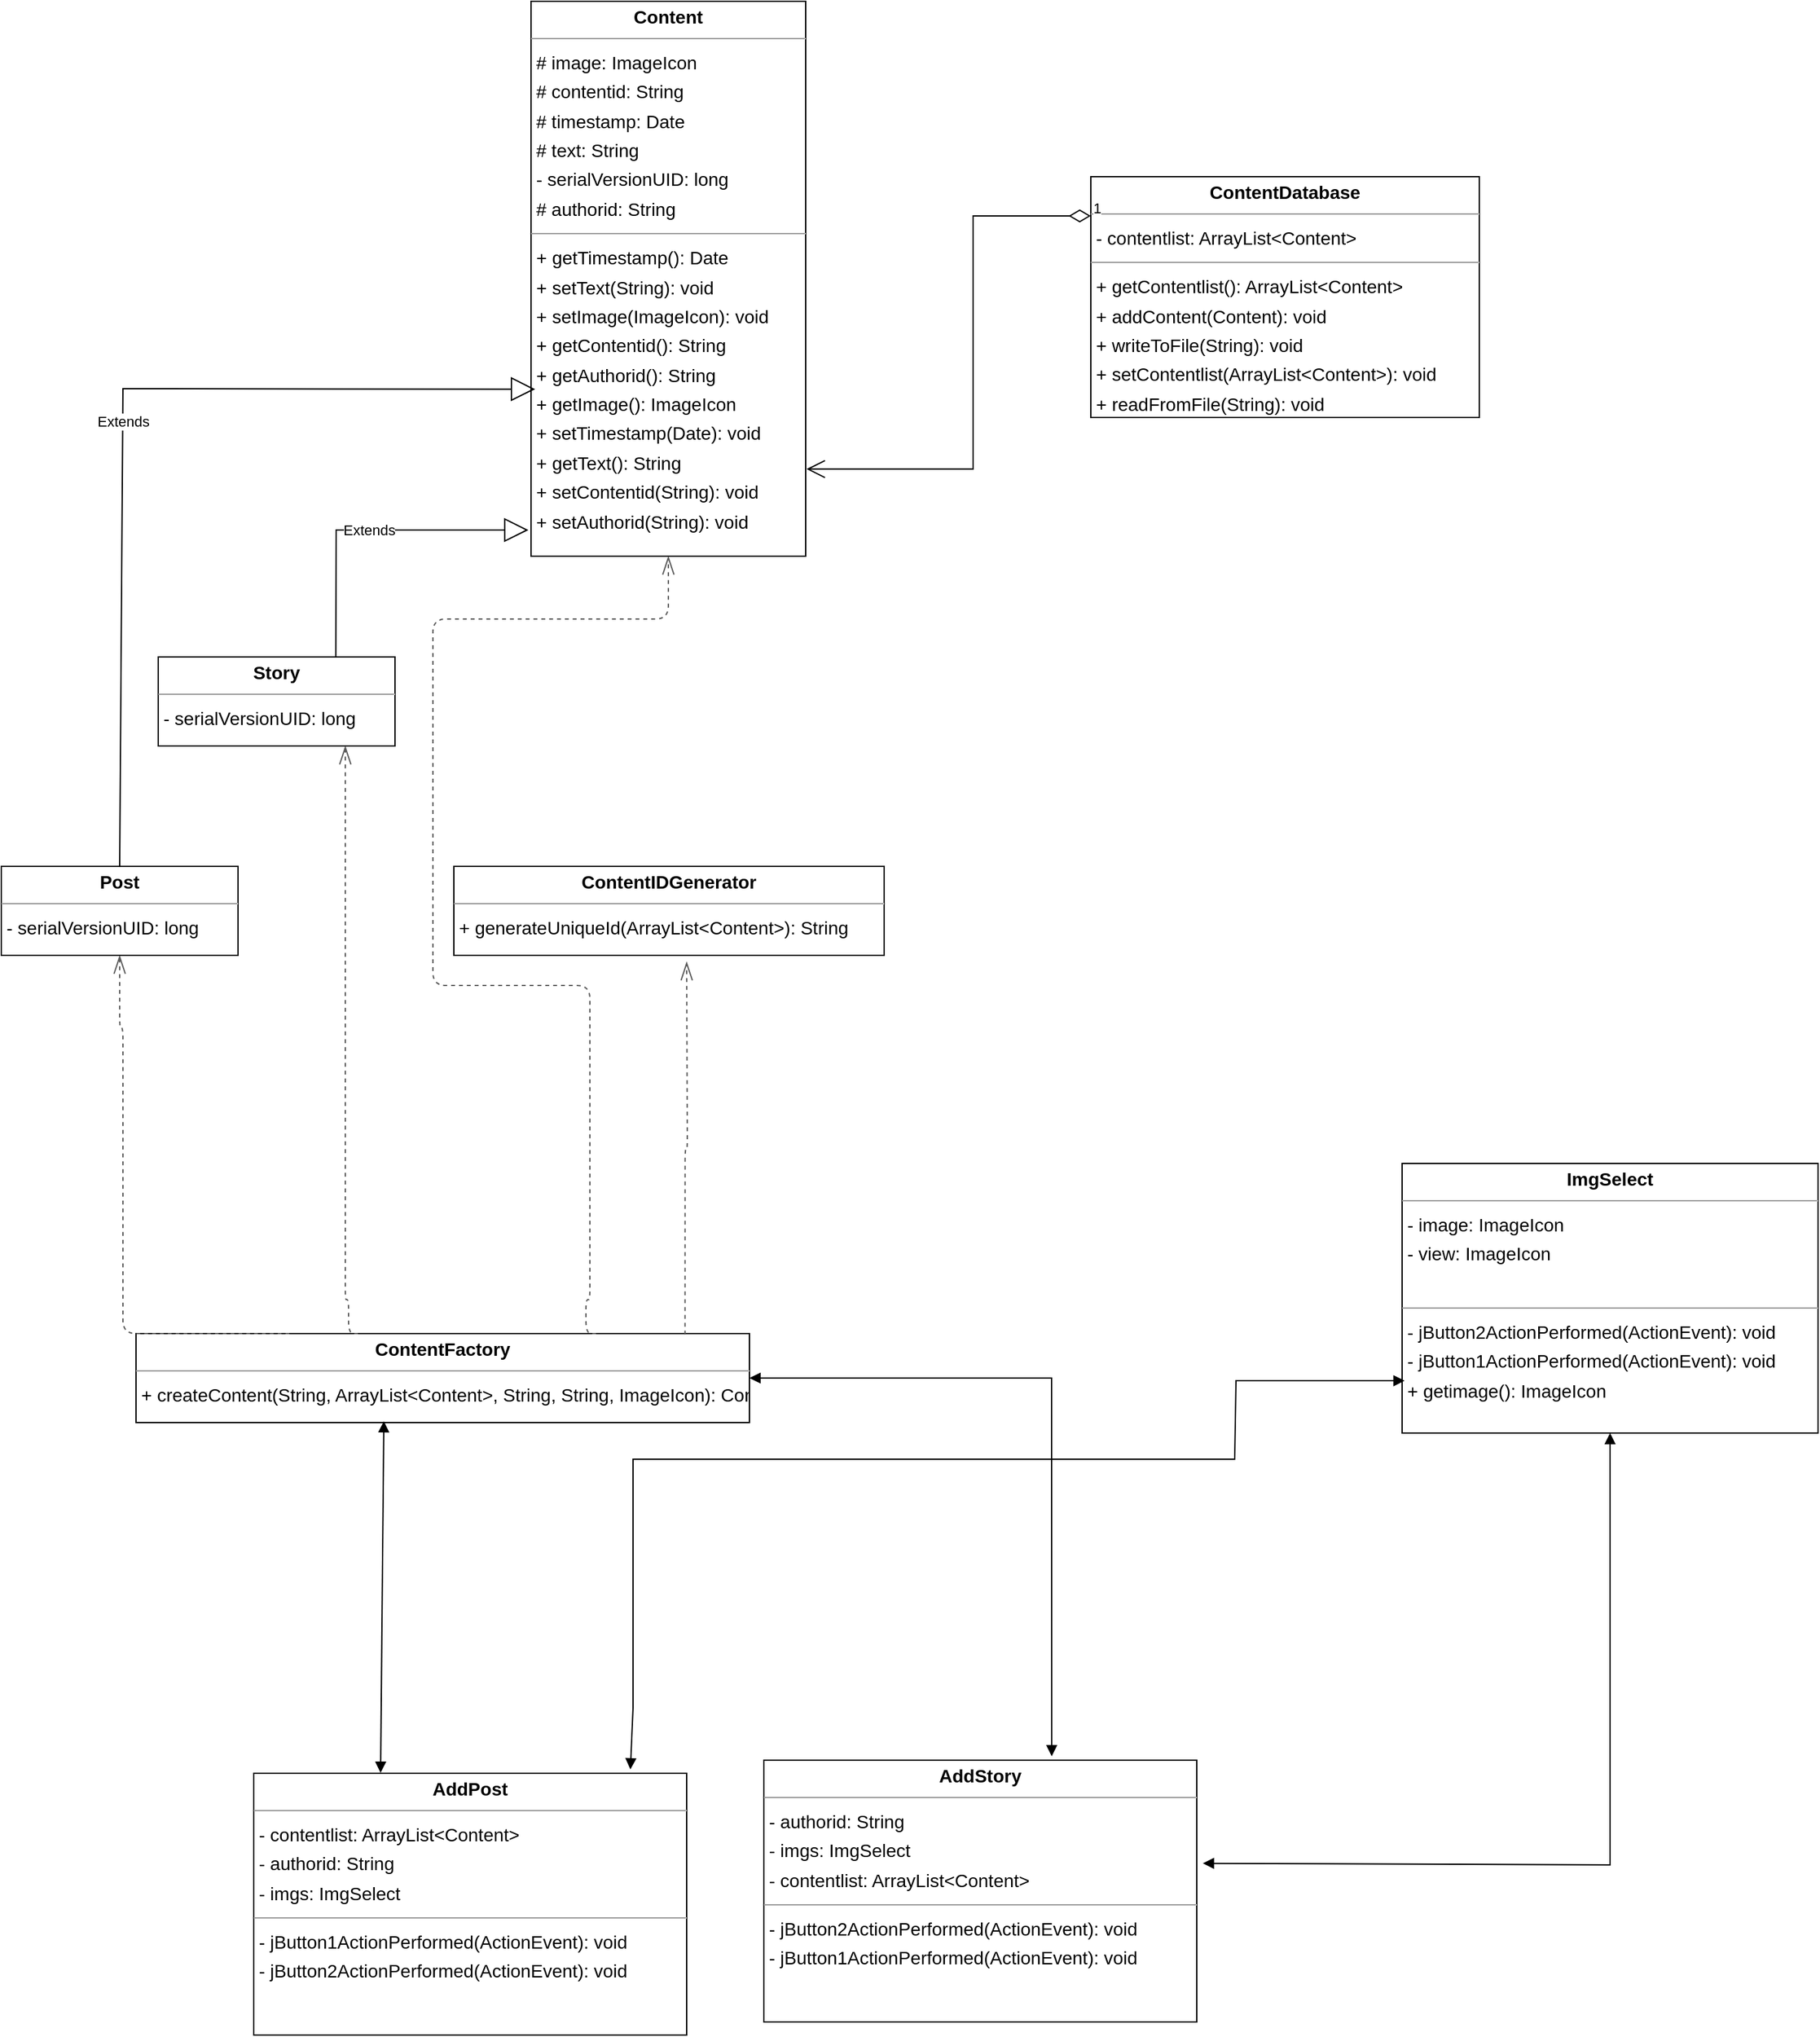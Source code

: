<mxfile version="25.0.1">
  <diagram id="FL4Hog9V0iy4zAlQOF-s" name="Page-1">
    <mxGraphModel dx="1829" dy="641" grid="1" gridSize="10" guides="1" tooltips="1" connect="1" arrows="1" fold="1" page="0" pageScale="1" pageWidth="850" pageHeight="1100" background="none" math="0" shadow="0">
      <root>
        <mxCell id="0" />
        <mxCell id="1" parent="0" />
        <mxCell id="node4" value="&lt;p style=&quot;margin:0px;margin-top:4px;text-align:center;&quot;&gt;&lt;b&gt;AddPost&lt;/b&gt;&lt;/p&gt;&lt;hr size=&quot;1&quot;&gt;&lt;p style=&quot;margin:0 0 0 4px;line-height:1.6;&quot;&gt;- contentlist: ArrayList&amp;lt;Content&amp;gt;&lt;br&gt;- authorid: String&lt;br&gt;- imgs: ImgSelect&lt;br&gt;&lt;/p&gt;&lt;hr size=&quot;1&quot;&gt;&lt;p style=&quot;margin:0 0 0 4px;line-height:1.6;&quot;&gt;- jButton1ActionPerformed(ActionEvent): void&lt;br&gt;- jButton2ActionPerformed(ActionEvent): void&lt;/p&gt;" style="verticalAlign=top;align=left;overflow=fill;fontSize=14;fontFamily=Helvetica;html=1;rounded=0;shadow=0;comic=0;labelBackgroundColor=none;strokeWidth=1;" parent="1" vertex="1">
          <mxGeometry x="90" y="1400" width="331" height="200" as="geometry" />
        </mxCell>
        <mxCell id="node3" value="&lt;p style=&quot;margin:0px;margin-top:4px;text-align:center;&quot;&gt;&lt;b&gt;AddStory&lt;/b&gt;&lt;/p&gt;&lt;hr size=&quot;1&quot;&gt;&lt;p style=&quot;margin:0 0 0 4px;line-height:1.6;&quot;&gt;- authorid: String&lt;br&gt;- imgs: ImgSelect&lt;br&gt;- contentlist: ArrayList&amp;lt;Content&amp;gt;&lt;br&gt;&lt;/p&gt;&lt;hr size=&quot;1&quot;&gt;&lt;p style=&quot;margin:0 0 0 4px;line-height:1.6;&quot;&gt;- jButton2ActionPerformed(ActionEvent): void&lt;br&gt;- jButton1ActionPerformed(ActionEvent): void&lt;br&gt;&lt;/p&gt;" style="verticalAlign=top;align=left;overflow=fill;fontSize=14;fontFamily=Helvetica;html=1;rounded=0;shadow=0;comic=0;labelBackgroundColor=none;strokeWidth=1;" parent="1" vertex="1">
          <mxGeometry x="480" y="1390" width="331" height="200" as="geometry" />
        </mxCell>
        <mxCell id="node0" value="&lt;p style=&quot;margin:0px;margin-top:4px;text-align:center;&quot;&gt;&lt;b&gt;Content&lt;/b&gt;&lt;/p&gt;&lt;hr size=&quot;1&quot;/&gt;&lt;p style=&quot;margin:0 0 0 4px;line-height:1.6;&quot;&gt;# image: ImageIcon&lt;br/&gt;# contentid: String&lt;br/&gt;# timestamp: Date&lt;br/&gt;# text: String&lt;br/&gt;- serialVersionUID: long&lt;br/&gt;# authorid: String&lt;/p&gt;&lt;hr size=&quot;1&quot;/&gt;&lt;p style=&quot;margin:0 0 0 4px;line-height:1.6;&quot;&gt;+ getTimestamp(): Date&lt;br/&gt;+ setText(String): void&lt;br/&gt;+ setImage(ImageIcon): void&lt;br/&gt;+ getContentid(): String&lt;br/&gt;+ getAuthorid(): String&lt;br/&gt;+ getImage(): ImageIcon&lt;br/&gt;+ setTimestamp(Date): void&lt;br/&gt;+ getText(): String&lt;br/&gt;+ setContentid(String): void&lt;br/&gt;+ setAuthorid(String): void&lt;/p&gt;" style="verticalAlign=top;align=left;overflow=fill;fontSize=14;fontFamily=Helvetica;html=1;rounded=0;shadow=0;comic=0;labelBackgroundColor=none;strokeWidth=1;" parent="1" vertex="1">
          <mxGeometry x="302" y="46" width="210" height="424" as="geometry" />
        </mxCell>
        <mxCell id="node6" value="&lt;p style=&quot;margin:0px;margin-top:4px;text-align:center;&quot;&gt;&lt;b&gt;ContentDatabase&lt;/b&gt;&lt;/p&gt;&lt;hr size=&quot;1&quot;/&gt;&lt;p style=&quot;margin:0 0 0 4px;line-height:1.6;&quot;&gt;- contentlist: ArrayList&amp;lt;Content&amp;gt;&lt;/p&gt;&lt;hr size=&quot;1&quot;/&gt;&lt;p style=&quot;margin:0 0 0 4px;line-height:1.6;&quot;&gt;+ getContentlist(): ArrayList&amp;lt;Content&amp;gt;&lt;br/&gt;+ addContent(Content): void&lt;br/&gt;+ writeToFile(String): void&lt;br/&gt;+ setContentlist(ArrayList&amp;lt;Content&amp;gt;): void&lt;br/&gt;+ readFromFile(String): void&lt;/p&gt;" style="verticalAlign=top;align=left;overflow=fill;fontSize=14;fontFamily=Helvetica;html=1;rounded=0;shadow=0;comic=0;labelBackgroundColor=none;strokeWidth=1;" parent="1" vertex="1">
          <mxGeometry x="730" y="180" width="297" height="184" as="geometry" />
        </mxCell>
        <mxCell id="node1" value="&lt;p style=&quot;margin:0px;margin-top:4px;text-align:center;&quot;&gt;&lt;b&gt;ContentFactory&lt;/b&gt;&lt;/p&gt;&lt;hr size=&quot;1&quot;/&gt;&lt;p style=&quot;margin:0 0 0 4px;line-height:1.6;&quot;&gt;+ createContent(String, ArrayList&amp;lt;Content&amp;gt;, String, String, ImageIcon): Content?&lt;/p&gt;" style="verticalAlign=top;align=left;overflow=fill;fontSize=14;fontFamily=Helvetica;html=1;rounded=0;shadow=0;comic=0;labelBackgroundColor=none;strokeWidth=1;" parent="1" vertex="1">
          <mxGeometry y="1064" width="469" height="68" as="geometry" />
        </mxCell>
        <mxCell id="node7" value="&lt;p style=&quot;margin:0px;margin-top:4px;text-align:center;&quot;&gt;&lt;b&gt;ContentIDGenerator&lt;/b&gt;&lt;/p&gt;&lt;hr size=&quot;1&quot;/&gt;&lt;p style=&quot;margin:0 0 0 4px;line-height:1.6;&quot;&gt;+ generateUniqueId(ArrayList&amp;lt;Content&amp;gt;): String&lt;/p&gt;" style="verticalAlign=top;align=left;overflow=fill;fontSize=14;fontFamily=Helvetica;html=1;rounded=0;shadow=0;comic=0;labelBackgroundColor=none;strokeWidth=1;" parent="1" vertex="1">
          <mxGeometry x="243" y="707" width="329" height="68" as="geometry" />
        </mxCell>
        <mxCell id="node5" value="&lt;p style=&quot;margin:0px;margin-top:4px;text-align:center;&quot;&gt;&lt;b&gt;ImgSelect&lt;/b&gt;&lt;/p&gt;&lt;hr size=&quot;1&quot;&gt;&lt;p style=&quot;margin:0 0 0 4px;line-height:1.6;&quot;&gt;- image: ImageIcon&lt;br&gt;- view: ImageIcon&lt;br&gt;&lt;br&gt;&lt;/p&gt;&lt;hr size=&quot;1&quot;&gt;&lt;p style=&quot;margin:0 0 0 4px;line-height:1.6;&quot;&gt;- jButton2ActionPerformed(ActionEvent): void&lt;br&gt;- jButton1ActionPerformed(ActionEvent): void&lt;br&gt;+ getimage(): ImageIcon&lt;br&gt;&lt;/p&gt;" style="verticalAlign=top;align=left;overflow=fill;fontSize=14;fontFamily=Helvetica;html=1;rounded=0;shadow=0;comic=0;labelBackgroundColor=none;strokeWidth=1;" parent="1" vertex="1">
          <mxGeometry x="968" y="934" width="318" height="206" as="geometry" />
        </mxCell>
        <mxCell id="node8" value="&lt;p style=&quot;margin:0px;margin-top:4px;text-align:center;&quot;&gt;&lt;b&gt;Post&lt;/b&gt;&lt;/p&gt;&lt;hr size=&quot;1&quot;/&gt;&lt;p style=&quot;margin:0 0 0 4px;line-height:1.6;&quot;&gt;- serialVersionUID: long&lt;/p&gt;" style="verticalAlign=top;align=left;overflow=fill;fontSize=14;fontFamily=Helvetica;html=1;rounded=0;shadow=0;comic=0;labelBackgroundColor=none;strokeWidth=1;" parent="1" vertex="1">
          <mxGeometry x="-103" y="707" width="181" height="68" as="geometry" />
        </mxCell>
        <mxCell id="node2" value="&lt;p style=&quot;margin:0px;margin-top:4px;text-align:center;&quot;&gt;&lt;b&gt;Story&lt;/b&gt;&lt;/p&gt;&lt;hr size=&quot;1&quot;/&gt;&lt;p style=&quot;margin:0 0 0 4px;line-height:1.6;&quot;&gt;- serialVersionUID: long&lt;/p&gt;" style="verticalAlign=top;align=left;overflow=fill;fontSize=14;fontFamily=Helvetica;html=1;rounded=0;shadow=0;comic=0;labelBackgroundColor=none;strokeWidth=1;" parent="1" vertex="1">
          <mxGeometry x="17" y="547" width="181" height="68" as="geometry" />
        </mxCell>
        <mxCell id="edge6" value="" style="html=1;rounded=1;edgeStyle=orthogonalEdgeStyle;dashed=1;startArrow=none;endArrow=openThin;endSize=12;strokeColor=#595959;exitX=0.750;exitY=0.000;exitDx=0;exitDy=0;entryX=0.500;entryY=1.000;entryDx=0;entryDy=0;" parent="1" source="node1" target="node0" edge="1">
          <mxGeometry width="50" height="50" relative="1" as="geometry">
            <Array as="points">
              <mxPoint x="344" y="1038" />
              <mxPoint x="347" y="1038" />
              <mxPoint x="347" y="798" />
              <mxPoint x="227" y="798" />
              <mxPoint x="227" y="518" />
              <mxPoint x="407" y="518" />
            </Array>
          </mxGeometry>
        </mxCell>
        <mxCell id="edge9" value="" style="html=1;rounded=1;edgeStyle=orthogonalEdgeStyle;dashed=1;startArrow=none;endArrow=openThin;endSize=12;strokeColor=#595959;exitX=0.895;exitY=0.011;exitDx=0;exitDy=0;exitPerimeter=0;" parent="1" source="node1" edge="1">
          <mxGeometry width="50" height="50" relative="1" as="geometry">
            <Array as="points" />
            <mxPoint x="420" y="1050" as="sourcePoint" />
            <mxPoint x="421" y="780" as="targetPoint" />
          </mxGeometry>
        </mxCell>
        <mxCell id="edge5" value="" style="html=1;rounded=1;edgeStyle=orthogonalEdgeStyle;dashed=1;startArrow=none;endArrow=openThin;endSize=12;strokeColor=#595959;exitX=0.250;exitY=0.000;exitDx=0;exitDy=0;entryX=0.5;entryY=1;entryDx=0;entryDy=0;" parent="1" source="node1" target="node8" edge="1">
          <mxGeometry width="50" height="50" relative="1" as="geometry">
            <Array as="points">
              <mxPoint x="-10" y="1064" />
              <mxPoint x="-10" y="830" />
              <mxPoint x="-12" y="830" />
            </Array>
            <mxPoint x="-10" y="790" as="targetPoint" />
          </mxGeometry>
        </mxCell>
        <mxCell id="edge11" value="" style="html=1;rounded=1;edgeStyle=orthogonalEdgeStyle;dashed=1;startArrow=none;endArrow=openThin;endSize=12;strokeColor=#595959;exitX=0.250;exitY=0.000;exitDx=0;exitDy=0;entryX=0.500;entryY=1.000;entryDx=0;entryDy=0;" parent="1" edge="1">
          <mxGeometry width="50" height="50" relative="1" as="geometry">
            <Array as="points">
              <mxPoint x="162.5" y="1038" />
              <mxPoint x="159.5" y="1038" />
            </Array>
            <mxPoint x="169.75" y="1064" as="sourcePoint" />
            <mxPoint x="160" y="615" as="targetPoint" />
          </mxGeometry>
        </mxCell>
        <mxCell id="tyuupwp9ZPmZYHUhGJEG-1" value="Extends" style="endArrow=block;endSize=16;endFill=0;html=1;rounded=0;exitX=0.75;exitY=0;exitDx=0;exitDy=0;" edge="1" parent="1" source="node2">
          <mxGeometry width="160" relative="1" as="geometry">
            <mxPoint x="140" y="450" as="sourcePoint" />
            <mxPoint x="300" y="450" as="targetPoint" />
            <Array as="points">
              <mxPoint x="153" y="450" />
            </Array>
          </mxGeometry>
        </mxCell>
        <mxCell id="tyuupwp9ZPmZYHUhGJEG-2" value="Extends" style="endArrow=block;endSize=16;endFill=0;html=1;rounded=0;exitX=0.5;exitY=0;exitDx=0;exitDy=0;entryX=0.015;entryY=0.699;entryDx=0;entryDy=0;entryPerimeter=0;" edge="1" parent="1" source="node8" target="node0">
          <mxGeometry width="160" relative="1" as="geometry">
            <mxPoint x="-7" y="437" as="sourcePoint" />
            <mxPoint x="140" y="340" as="targetPoint" />
            <Array as="points">
              <mxPoint x="-10" y="342" />
            </Array>
          </mxGeometry>
        </mxCell>
        <mxCell id="tyuupwp9ZPmZYHUhGJEG-3" value="1" style="endArrow=open;html=1;endSize=12;startArrow=diamondThin;startSize=14;startFill=0;edgeStyle=orthogonalEdgeStyle;align=left;verticalAlign=bottom;rounded=0;entryX=1.003;entryY=0.843;entryDx=0;entryDy=0;entryPerimeter=0;" edge="1" parent="1" target="node0">
          <mxGeometry x="-1" y="3" relative="1" as="geometry">
            <mxPoint x="730" y="210" as="sourcePoint" />
            <mxPoint x="630" y="340" as="targetPoint" />
            <Array as="points">
              <mxPoint x="640" y="210" />
              <mxPoint x="640" y="403" />
            </Array>
          </mxGeometry>
        </mxCell>
        <mxCell id="tyuupwp9ZPmZYHUhGJEG-10" value="" style="endArrow=block;startArrow=block;endFill=1;startFill=1;html=1;rounded=0;entryX=0.5;entryY=1;entryDx=0;entryDy=0;exitX=1.014;exitY=0.394;exitDx=0;exitDy=0;exitPerimeter=0;" edge="1" parent="1" source="node3" target="node5">
          <mxGeometry width="160" relative="1" as="geometry">
            <mxPoint x="660" y="1300" as="sourcePoint" />
            <mxPoint x="1120" y="1310" as="targetPoint" />
            <Array as="points">
              <mxPoint x="1127" y="1470" />
            </Array>
          </mxGeometry>
        </mxCell>
        <mxCell id="tyuupwp9ZPmZYHUhGJEG-11" value="" style="endArrow=block;startArrow=block;endFill=1;startFill=1;html=1;rounded=0;entryX=0.006;entryY=0.806;entryDx=0;entryDy=0;entryPerimeter=0;exitX=0.87;exitY=-0.015;exitDx=0;exitDy=0;exitPerimeter=0;" edge="1" parent="1" source="node4" target="node5">
          <mxGeometry width="160" relative="1" as="geometry">
            <mxPoint x="270" y="1350" as="sourcePoint" />
            <mxPoint x="890" y="1090" as="targetPoint" />
            <Array as="points">
              <mxPoint x="380" y="1350" />
              <mxPoint x="380" y="1160" />
              <mxPoint x="840" y="1160" />
              <mxPoint x="841" y="1100" />
            </Array>
          </mxGeometry>
        </mxCell>
        <mxCell id="tyuupwp9ZPmZYHUhGJEG-12" value="" style="endArrow=block;startArrow=block;endFill=1;startFill=1;html=1;rounded=0;entryX=1;entryY=0.5;entryDx=0;entryDy=0;exitX=0.665;exitY=-0.015;exitDx=0;exitDy=0;exitPerimeter=0;" edge="1" parent="1" source="node3" target="node1">
          <mxGeometry width="160" relative="1" as="geometry">
            <mxPoint x="490" y="1339" as="sourcePoint" />
            <mxPoint x="801" y="1010" as="targetPoint" />
            <Array as="points">
              <mxPoint x="700" y="1098" />
            </Array>
          </mxGeometry>
        </mxCell>
        <mxCell id="tyuupwp9ZPmZYHUhGJEG-13" value="" style="endArrow=block;startArrow=block;endFill=1;startFill=1;html=1;rounded=0;entryX=0.404;entryY=0.985;entryDx=0;entryDy=0;exitX=0.293;exitY=-0.002;exitDx=0;exitDy=0;exitPerimeter=0;entryPerimeter=0;" edge="1" parent="1" source="node4" target="node1">
          <mxGeometry width="160" relative="1" as="geometry">
            <mxPoint x="710" y="1397" as="sourcePoint" />
            <mxPoint x="479" y="1108" as="targetPoint" />
            <Array as="points" />
          </mxGeometry>
        </mxCell>
      </root>
    </mxGraphModel>
  </diagram>
</mxfile>
